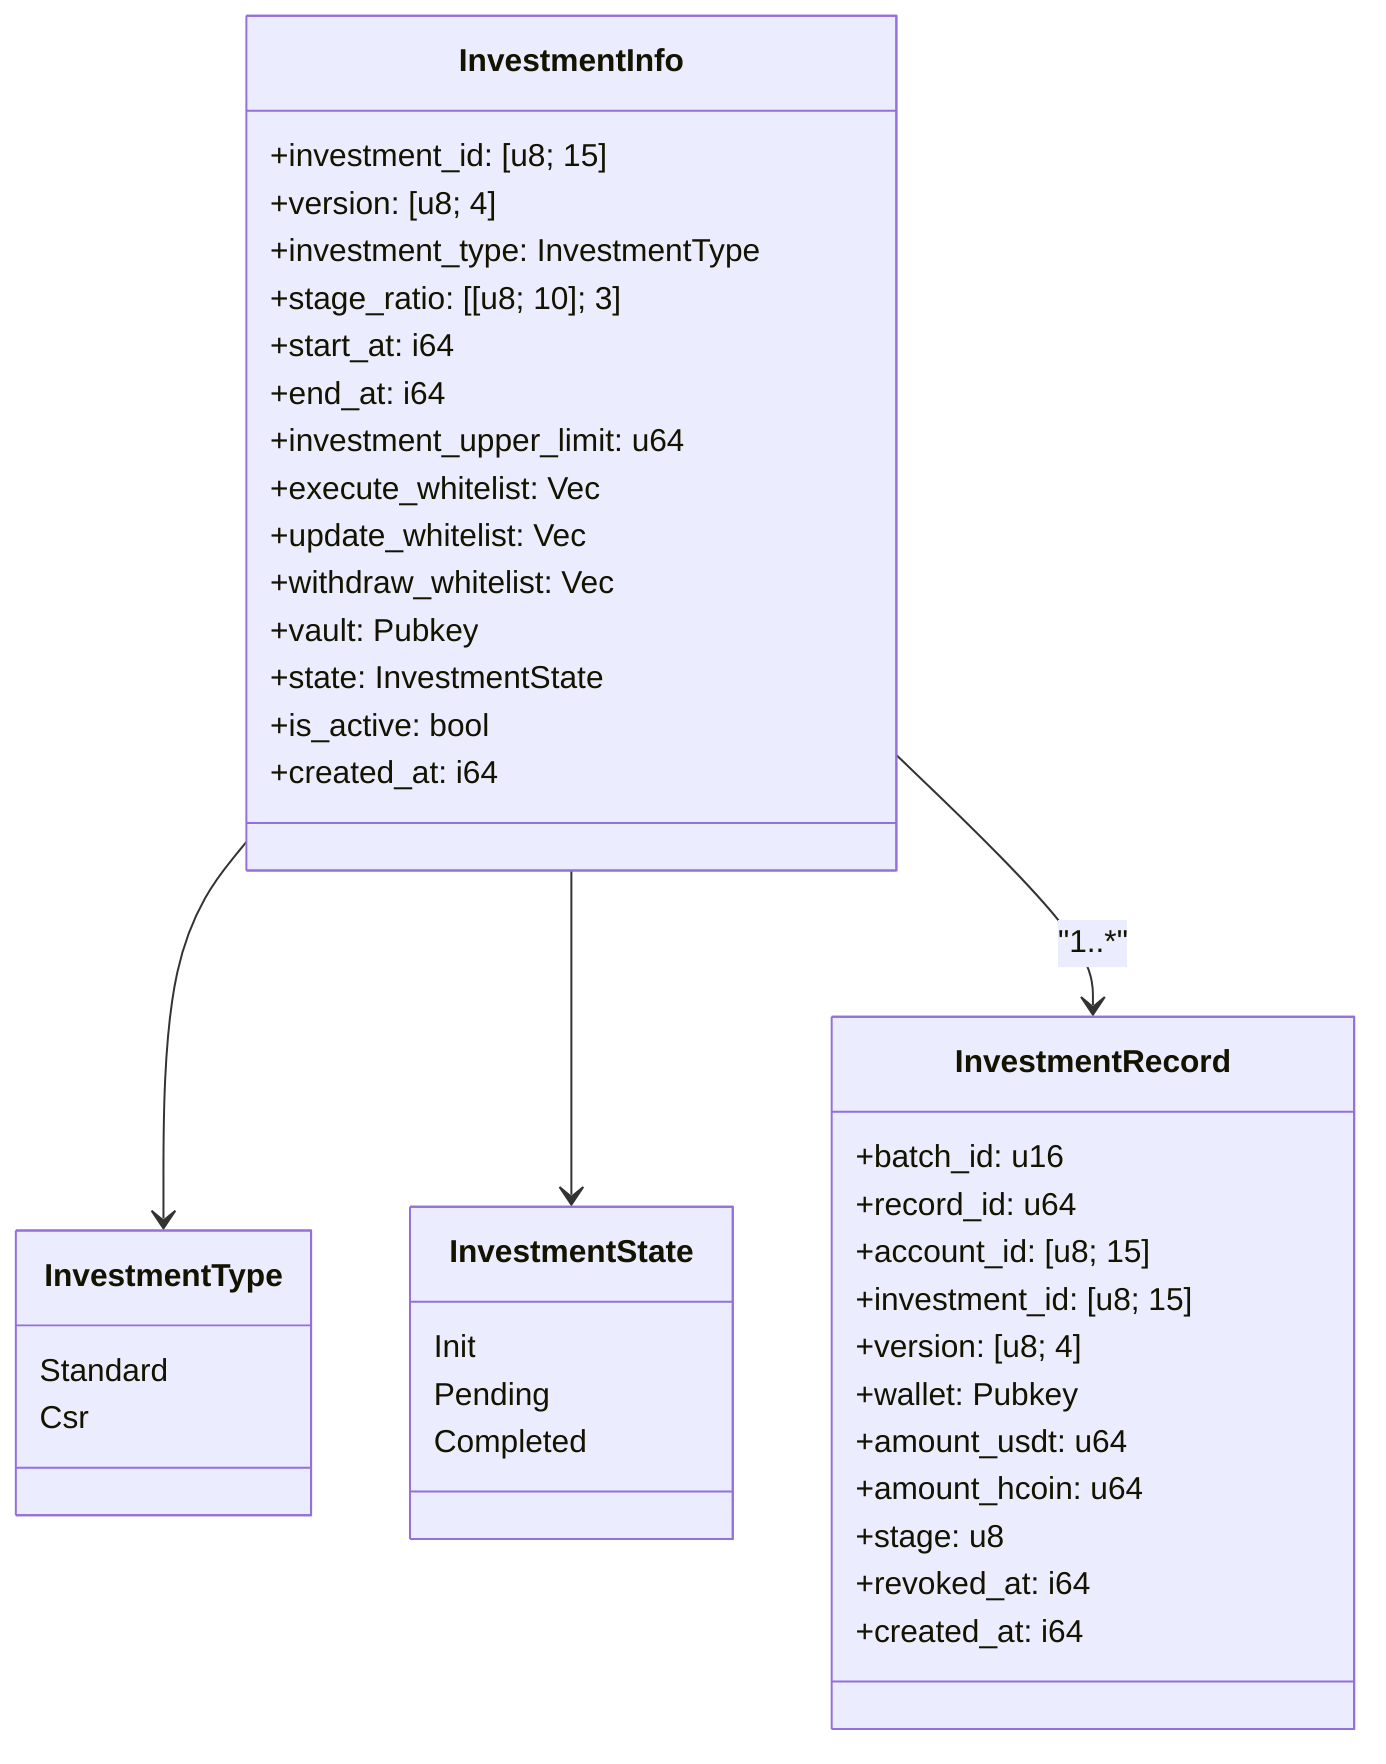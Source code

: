 classDiagram
    class InvestmentInfo {
        +investment_id: [u8; 15]
        +version: [u8; 4]
        +investment_type: InvestmentType
        +stage_ratio: [[u8; 10]; 3]
        +start_at: i64
        +end_at: i64
        +investment_upper_limit: u64
        +execute_whitelist: Vec<Pubkey>
        +update_whitelist: Vec<Pubkey>
        +withdraw_whitelist: Vec<Pubkey>
        +vault: Pubkey
        +state: InvestmentState
        +is_active: bool
        +created_at: i64
    }
    class InvestmentType {
        Standard
        Csr
    }
    class InvestmentState {
        Init
        Pending
        Completed
    }
    class InvestmentRecord {
        +batch_id: u16
        +record_id: u64
        +account_id: [u8; 15]
        +investment_id: [u8; 15]
        +version: [u8; 4]
        +wallet: Pubkey
        +amount_usdt: u64
        +amount_hcoin: u64
        +stage: u8
        +revoked_at: i64
        +created_at: i64
    }
    InvestmentInfo --> InvestmentType
    InvestmentInfo --> InvestmentState
    InvestmentInfo --> InvestmentRecord : "1..*"